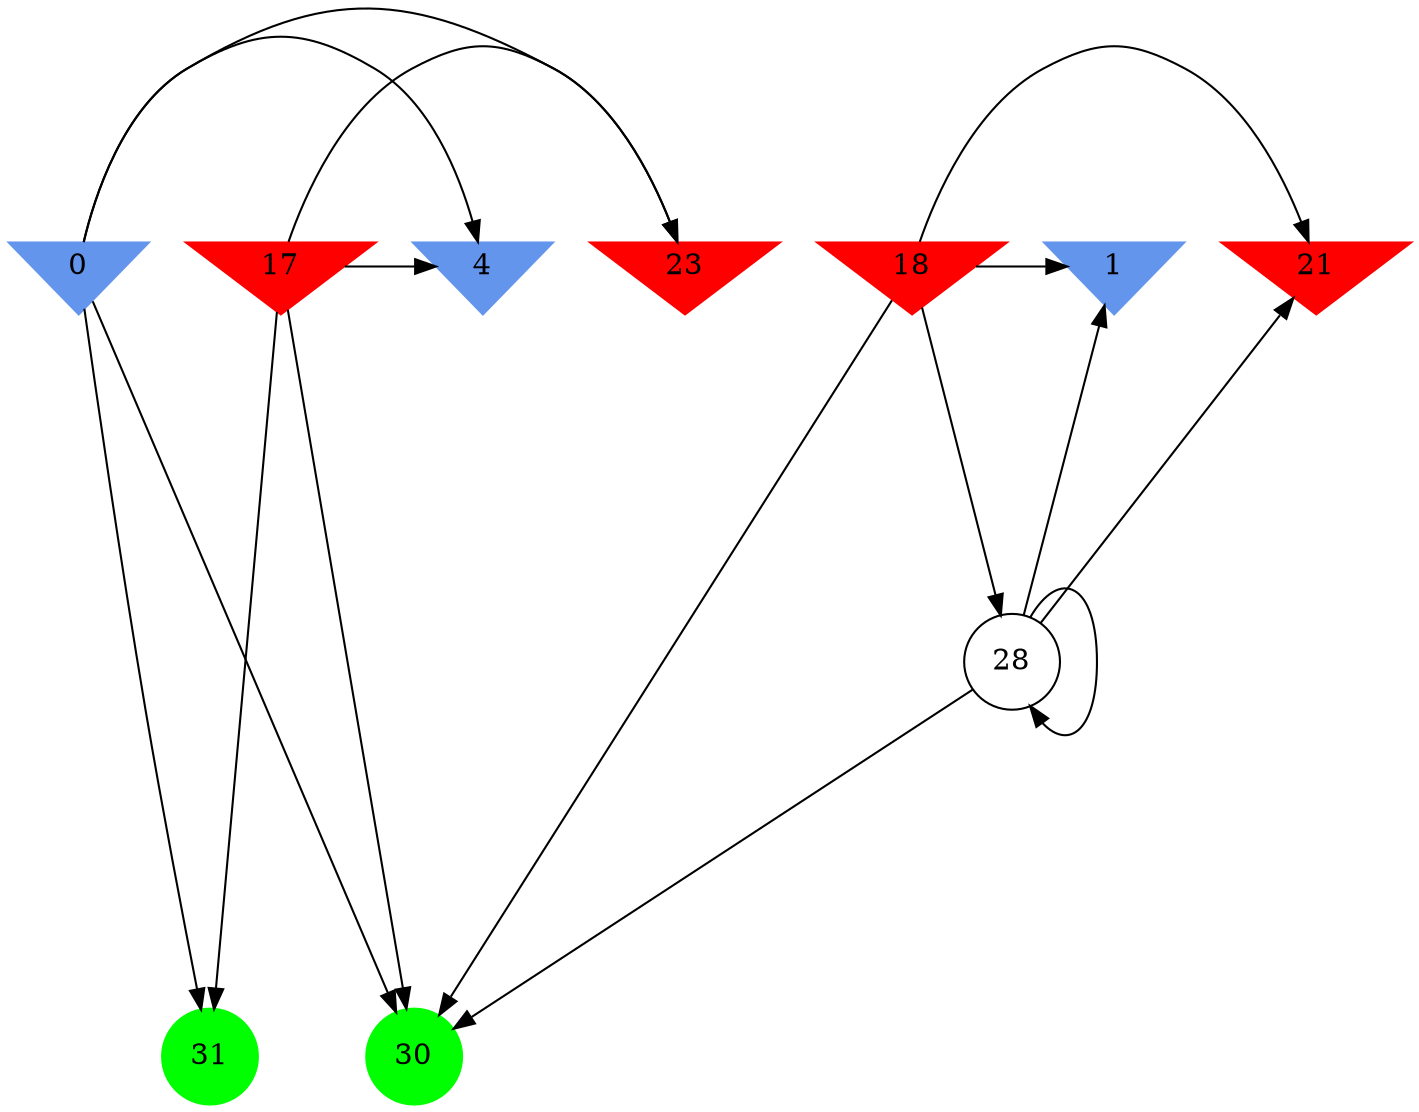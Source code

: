 digraph brain {
	ranksep=2.0;
	0 [shape=invtriangle,style=filled,color=cornflowerblue];
	1 [shape=invtriangle,style=filled,color=cornflowerblue];
	4 [shape=invtriangle,style=filled,color=cornflowerblue];
	17 [shape=invtriangle,style=filled,color=red];
	18 [shape=invtriangle,style=filled,color=red];
	21 [shape=invtriangle,style=filled,color=red];
	23 [shape=invtriangle,style=filled,color=red];
	28 [shape=circle,color=black];
	30 [shape=circle,style=filled,color=green];
	31 [shape=circle,style=filled,color=green];
	17	->	4;
	17	->	30;
	17	->	31;
	17	->	23;
	0	->	4;
	0	->	30;
	0	->	31;
	0	->	23;
	28	->	28;
	28	->	30;
	28	->	1;
	28	->	21;
	18	->	28;
	18	->	30;
	18	->	1;
	18	->	21;
	{ rank=same; 0; 1; 4; 17; 18; 21; 23; }
	{ rank=same; 28; }
	{ rank=same; 30; 31; }
}
